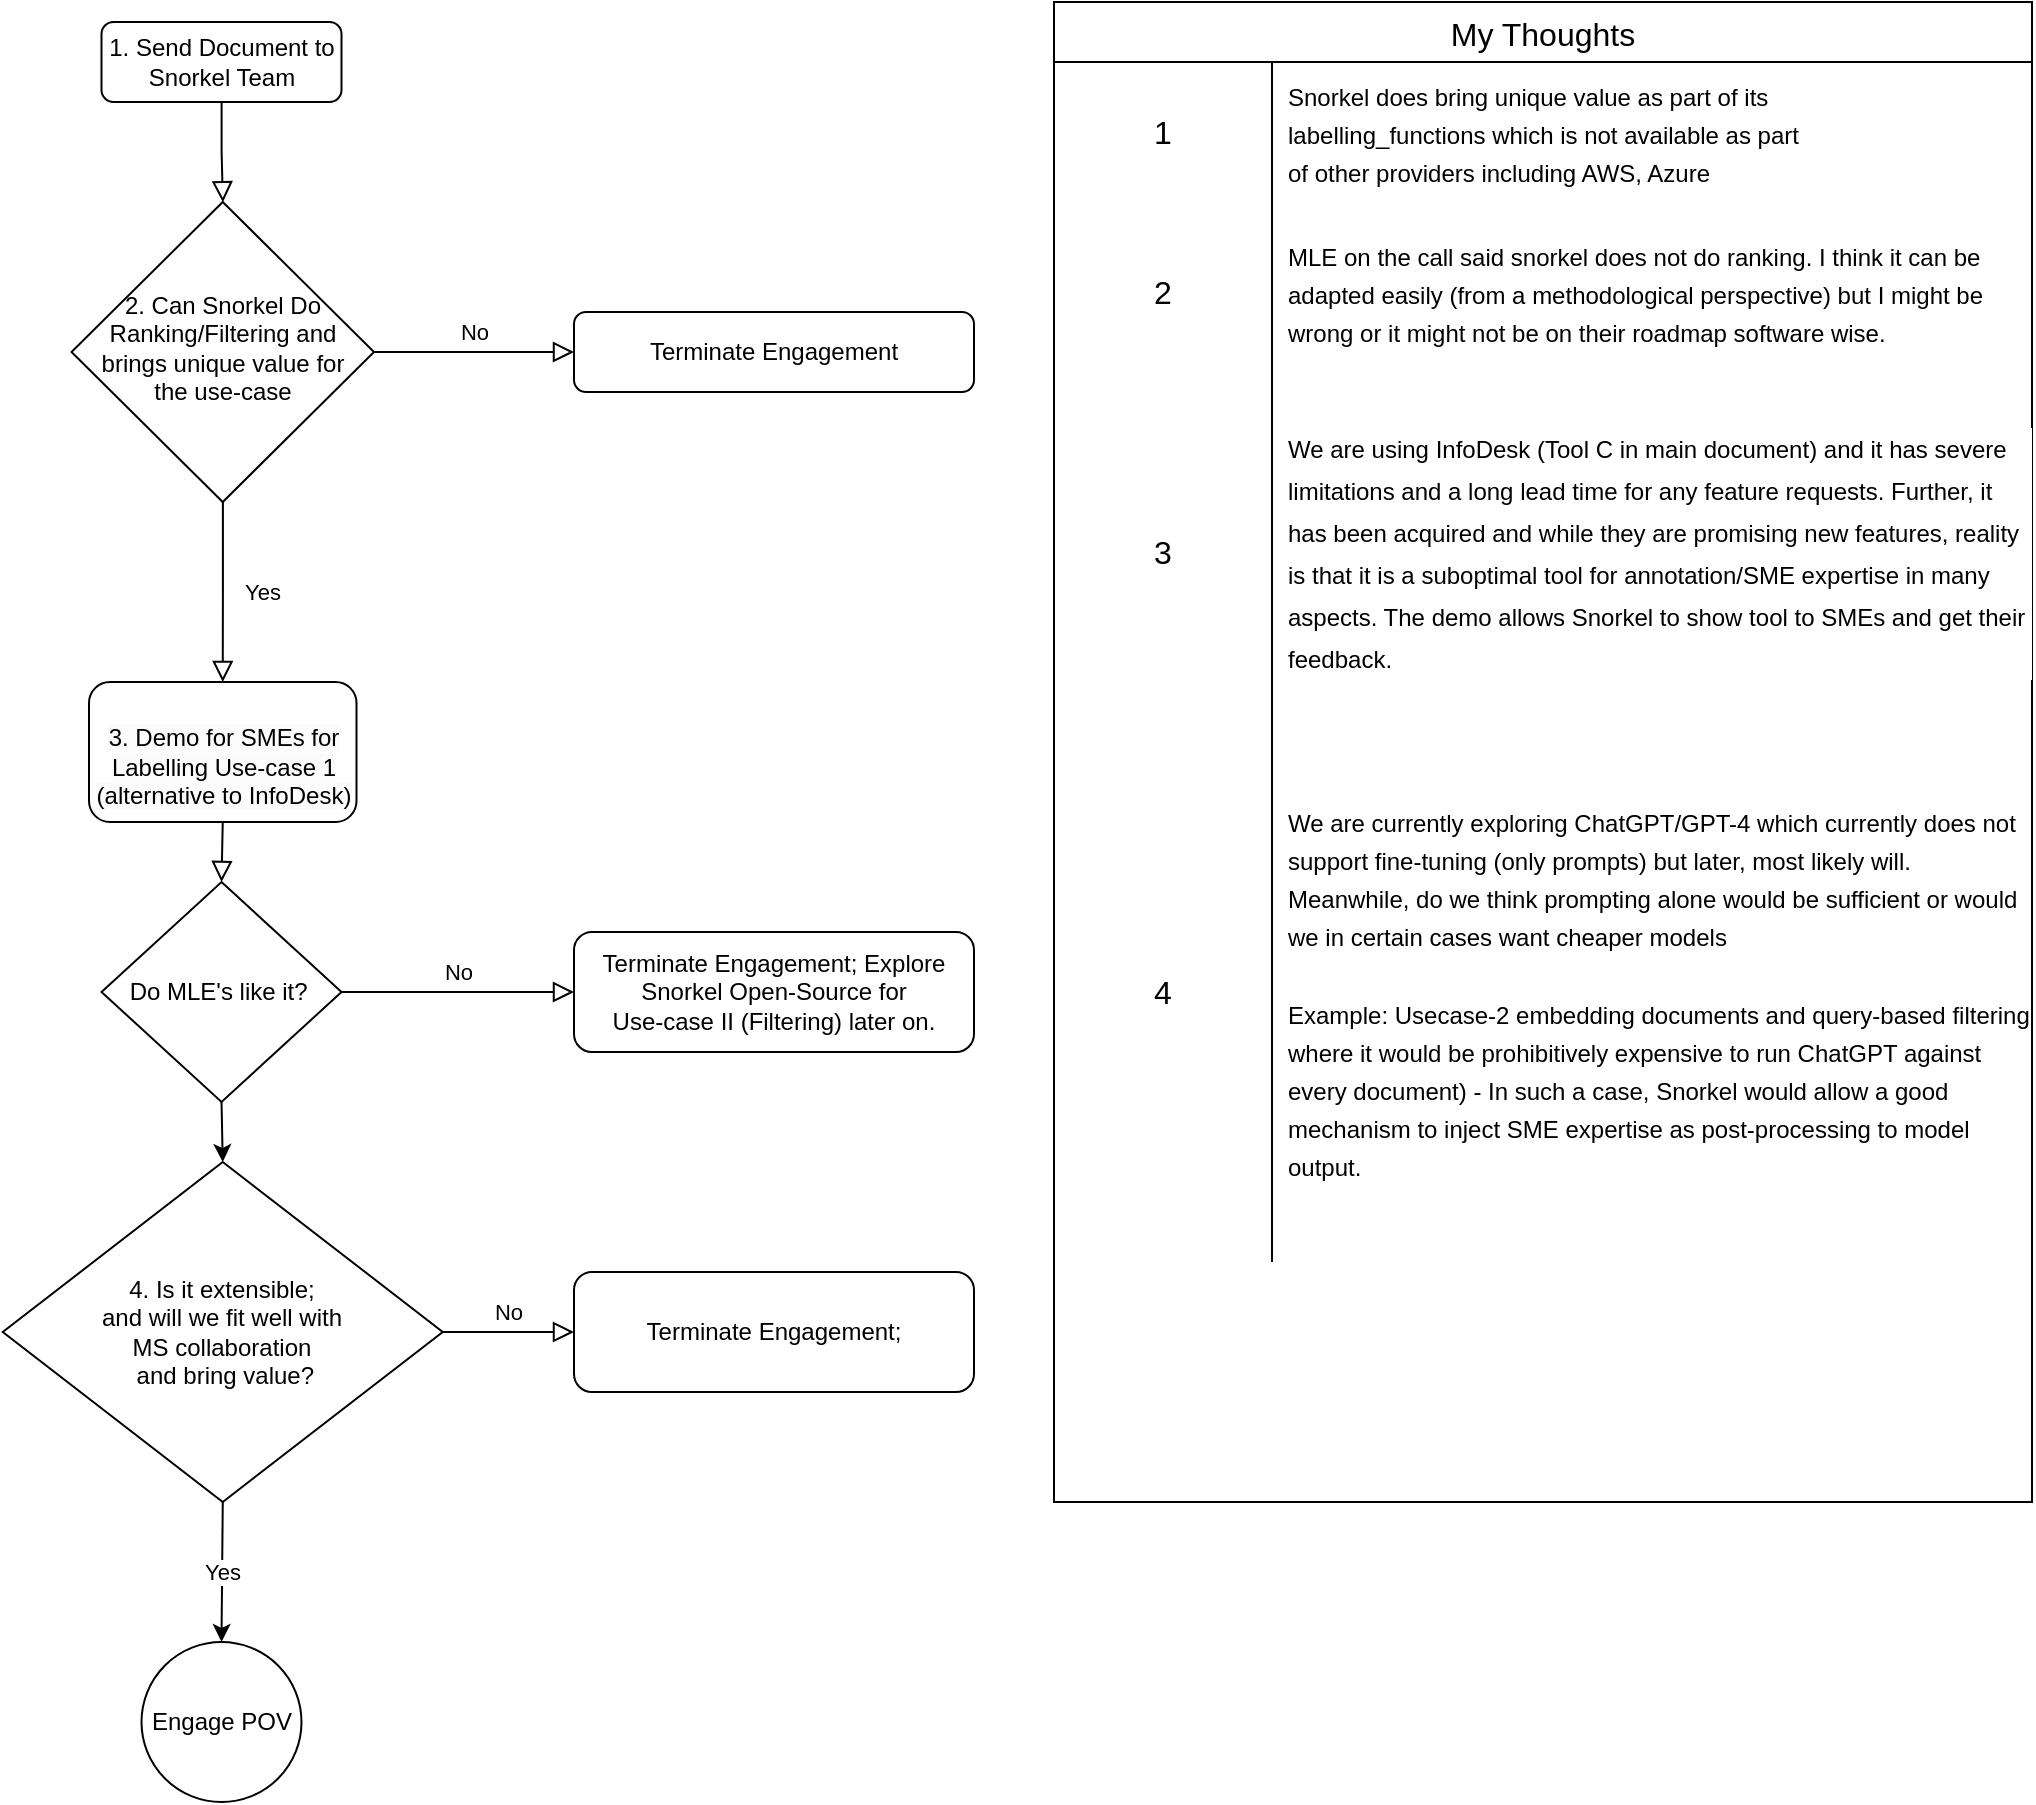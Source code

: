<mxfile version="21.1.2" type="github">
  <diagram id="C5RBs43oDa-KdzZeNtuy" name="Page-1">
    <mxGraphModel dx="1366" dy="861" grid="1" gridSize="10" guides="1" tooltips="1" connect="1" arrows="1" fold="1" page="1" pageScale="1" pageWidth="827" pageHeight="1169" math="0" shadow="0">
      <root>
        <mxCell id="WIyWlLk6GJQsqaUBKTNV-0" />
        <mxCell id="WIyWlLk6GJQsqaUBKTNV-1" parent="WIyWlLk6GJQsqaUBKTNV-0" />
        <mxCell id="WIyWlLk6GJQsqaUBKTNV-2" value="" style="rounded=0;html=1;jettySize=auto;orthogonalLoop=1;fontSize=11;endArrow=block;endFill=0;endSize=8;strokeWidth=1;shadow=0;labelBackgroundColor=none;edgeStyle=orthogonalEdgeStyle;" parent="WIyWlLk6GJQsqaUBKTNV-1" source="WIyWlLk6GJQsqaUBKTNV-3" target="WIyWlLk6GJQsqaUBKTNV-6" edge="1">
          <mxGeometry relative="1" as="geometry" />
        </mxCell>
        <mxCell id="WIyWlLk6GJQsqaUBKTNV-3" value="1. Send Document to Snorkel Team" style="rounded=1;whiteSpace=wrap;html=1;fontSize=12;glass=0;strokeWidth=1;shadow=0;" parent="WIyWlLk6GJQsqaUBKTNV-1" vertex="1">
          <mxGeometry x="163.75" y="40" width="120" height="40" as="geometry" />
        </mxCell>
        <mxCell id="WIyWlLk6GJQsqaUBKTNV-4" value="Yes" style="rounded=0;html=1;jettySize=auto;orthogonalLoop=1;fontSize=11;endArrow=block;endFill=0;endSize=8;strokeWidth=1;shadow=0;labelBackgroundColor=none;edgeStyle=orthogonalEdgeStyle;entryX=0.5;entryY=0;entryDx=0;entryDy=0;" parent="WIyWlLk6GJQsqaUBKTNV-1" source="WIyWlLk6GJQsqaUBKTNV-6" target="TE4yFYnchavfqaKpBqT2-18" edge="1">
          <mxGeometry y="20" relative="1" as="geometry">
            <mxPoint as="offset" />
            <mxPoint x="224" y="340" as="targetPoint" />
          </mxGeometry>
        </mxCell>
        <mxCell id="WIyWlLk6GJQsqaUBKTNV-5" value="No" style="edgeStyle=orthogonalEdgeStyle;rounded=0;html=1;jettySize=auto;orthogonalLoop=1;fontSize=11;endArrow=block;endFill=0;endSize=8;strokeWidth=1;shadow=0;labelBackgroundColor=none;" parent="WIyWlLk6GJQsqaUBKTNV-1" source="WIyWlLk6GJQsqaUBKTNV-6" target="WIyWlLk6GJQsqaUBKTNV-7" edge="1">
          <mxGeometry y="10" relative="1" as="geometry">
            <mxPoint as="offset" />
          </mxGeometry>
        </mxCell>
        <mxCell id="WIyWlLk6GJQsqaUBKTNV-6" value="2. Can Snorkel Do Ranking/Filtering and brings unique value for the use-case" style="rhombus;whiteSpace=wrap;html=1;shadow=0;fontFamily=Helvetica;fontSize=12;align=center;strokeWidth=1;spacing=6;spacingTop=-4;" parent="WIyWlLk6GJQsqaUBKTNV-1" vertex="1">
          <mxGeometry x="148.75" y="130" width="151.25" height="150" as="geometry" />
        </mxCell>
        <mxCell id="WIyWlLk6GJQsqaUBKTNV-7" value="Terminate Engagement" style="rounded=1;whiteSpace=wrap;html=1;fontSize=12;glass=0;strokeWidth=1;shadow=0;" parent="WIyWlLk6GJQsqaUBKTNV-1" vertex="1">
          <mxGeometry x="400" y="185" width="200" height="40" as="geometry" />
        </mxCell>
        <mxCell id="WIyWlLk6GJQsqaUBKTNV-8" value="" style="rounded=0;html=1;jettySize=auto;orthogonalLoop=1;fontSize=11;endArrow=block;endFill=0;endSize=8;strokeWidth=1;shadow=0;labelBackgroundColor=none;edgeStyle=orthogonalEdgeStyle;exitX=0.5;exitY=1;exitDx=0;exitDy=0;entryX=0.5;entryY=0;entryDx=0;entryDy=0;" parent="WIyWlLk6GJQsqaUBKTNV-1" source="TE4yFYnchavfqaKpBqT2-18" target="TE4yFYnchavfqaKpBqT2-20" edge="1">
          <mxGeometry x="0.343" y="20" relative="1" as="geometry">
            <mxPoint as="offset" />
            <mxPoint x="223.8" y="479.953" as="sourcePoint" />
            <mxPoint x="223.755" y="510" as="targetPoint" />
          </mxGeometry>
        </mxCell>
        <mxCell id="WIyWlLk6GJQsqaUBKTNV-12" value="Terminate Engagement; Explore Snorkel Open-Source for &lt;br&gt;Use-case II (Filtering) later on." style="rounded=1;whiteSpace=wrap;html=1;fontSize=12;glass=0;strokeWidth=1;shadow=0;" parent="WIyWlLk6GJQsqaUBKTNV-1" vertex="1">
          <mxGeometry x="400" y="495" width="200" height="60" as="geometry" />
        </mxCell>
        <mxCell id="TE4yFYnchavfqaKpBqT2-6" value="My Thoughts" style="shape=table;startSize=30;container=1;collapsible=0;childLayout=tableLayout;fixedRows=1;rowLines=0;fontStyle=0;strokeColor=default;fontSize=16;" vertex="1" parent="WIyWlLk6GJQsqaUBKTNV-1">
          <mxGeometry x="640" y="30" width="489" height="750" as="geometry" />
        </mxCell>
        <mxCell id="TE4yFYnchavfqaKpBqT2-7" value="" style="shape=tableRow;horizontal=0;startSize=0;swimlaneHead=0;swimlaneBody=0;top=0;left=0;bottom=0;right=0;collapsible=0;dropTarget=0;fillColor=none;points=[[0,0.5],[1,0.5]];portConstraint=eastwest;strokeColor=inherit;fontSize=16;" vertex="1" parent="TE4yFYnchavfqaKpBqT2-6">
          <mxGeometry y="30" width="489" height="70" as="geometry" />
        </mxCell>
        <mxCell id="TE4yFYnchavfqaKpBqT2-8" value="1" style="shape=partialRectangle;html=1;whiteSpace=wrap;connectable=0;fillColor=none;top=0;left=0;bottom=0;right=0;overflow=hidden;pointerEvents=1;strokeColor=inherit;fontSize=16;" vertex="1" parent="TE4yFYnchavfqaKpBqT2-7">
          <mxGeometry width="109" height="70" as="geometry">
            <mxRectangle width="109" height="70" as="alternateBounds" />
          </mxGeometry>
        </mxCell>
        <mxCell id="TE4yFYnchavfqaKpBqT2-9" value="&lt;font style=&quot;font-size: 12px;&quot;&gt;Snorkel does bring unique value as part of its&lt;br&gt;labelling_functions which is not available as part&lt;br style=&quot;border-color: var(--border-color);&quot;&gt;of other providers including AWS, Azure&lt;/font&gt;" style="shape=partialRectangle;html=1;whiteSpace=wrap;connectable=0;fillColor=none;top=0;left=0;bottom=0;right=0;align=left;spacingLeft=6;overflow=hidden;strokeColor=inherit;fontSize=16;" vertex="1" parent="TE4yFYnchavfqaKpBqT2-7">
          <mxGeometry x="109" width="380" height="70" as="geometry">
            <mxRectangle width="380" height="70" as="alternateBounds" />
          </mxGeometry>
        </mxCell>
        <mxCell id="TE4yFYnchavfqaKpBqT2-10" value="" style="shape=tableRow;horizontal=0;startSize=0;swimlaneHead=0;swimlaneBody=0;top=0;left=0;bottom=0;right=0;collapsible=0;dropTarget=0;fillColor=none;points=[[0,0.5],[1,0.5]];portConstraint=eastwest;strokeColor=inherit;fontSize=16;" vertex="1" parent="TE4yFYnchavfqaKpBqT2-6">
          <mxGeometry y="100" width="489" height="90" as="geometry" />
        </mxCell>
        <mxCell id="TE4yFYnchavfqaKpBqT2-11" value="2" style="shape=partialRectangle;html=1;whiteSpace=wrap;connectable=0;fillColor=none;top=0;left=0;bottom=0;right=0;overflow=hidden;strokeColor=inherit;fontSize=16;" vertex="1" parent="TE4yFYnchavfqaKpBqT2-10">
          <mxGeometry width="109" height="90" as="geometry">
            <mxRectangle width="109" height="90" as="alternateBounds" />
          </mxGeometry>
        </mxCell>
        <mxCell id="TE4yFYnchavfqaKpBqT2-12" value="&lt;font style=&quot;font-size: 12px;&quot;&gt;MLE on the call said snorkel does not do ranking. I think it can be adapted easily (from a methodological perspective) but I might be wrong or it might not be on their roadmap software wise.&amp;nbsp;&lt;/font&gt;" style="shape=partialRectangle;html=1;whiteSpace=wrap;connectable=0;fillColor=none;top=0;left=0;bottom=0;right=0;align=left;spacingLeft=6;overflow=hidden;strokeColor=inherit;fontSize=16;" vertex="1" parent="TE4yFYnchavfqaKpBqT2-10">
          <mxGeometry x="109" width="380" height="90" as="geometry">
            <mxRectangle width="380" height="90" as="alternateBounds" />
          </mxGeometry>
        </mxCell>
        <mxCell id="TE4yFYnchavfqaKpBqT2-13" value="" style="shape=tableRow;horizontal=0;startSize=0;swimlaneHead=0;swimlaneBody=0;top=0;left=0;bottom=0;right=0;collapsible=0;dropTarget=0;fillColor=none;points=[[0,0.5],[1,0.5]];portConstraint=eastwest;strokeColor=inherit;fontSize=16;" vertex="1" parent="TE4yFYnchavfqaKpBqT2-6">
          <mxGeometry y="190" width="489" height="170" as="geometry" />
        </mxCell>
        <mxCell id="TE4yFYnchavfqaKpBqT2-14" value="3" style="shape=partialRectangle;html=1;whiteSpace=wrap;connectable=0;fillColor=none;top=0;left=0;bottom=0;right=0;overflow=hidden;strokeColor=inherit;fontSize=16;" vertex="1" parent="TE4yFYnchavfqaKpBqT2-13">
          <mxGeometry width="109" height="170" as="geometry">
            <mxRectangle width="109" height="170" as="alternateBounds" />
          </mxGeometry>
        </mxCell>
        <mxCell id="TE4yFYnchavfqaKpBqT2-15" value="&lt;div style=&quot;background-color: rgb(255, 255, 255); line-height: 19px;&quot;&gt;&lt;font style=&quot;font-size: 12px;&quot;&gt;We are using InfoDesk (Tool C in main document) and it has severe limitations and a long lead time for any feature requests. Further, it has been acquired and while they are promising new features, reality is that it is a suboptimal tool for annotation/SME expertise in many aspects. The demo allows Snorkel to show tool to SMEs and get their feedback.&lt;/font&gt;&lt;/div&gt;" style="shape=partialRectangle;html=1;whiteSpace=wrap;connectable=0;fillColor=none;top=0;left=0;bottom=0;right=0;align=left;spacingLeft=6;overflow=hidden;strokeColor=inherit;fontSize=16;" vertex="1" parent="TE4yFYnchavfqaKpBqT2-13">
          <mxGeometry x="109" width="380" height="170" as="geometry">
            <mxRectangle width="380" height="170" as="alternateBounds" />
          </mxGeometry>
        </mxCell>
        <mxCell id="TE4yFYnchavfqaKpBqT2-21" style="shape=tableRow;horizontal=0;startSize=0;swimlaneHead=0;swimlaneBody=0;top=0;left=0;bottom=0;right=0;collapsible=0;dropTarget=0;fillColor=none;points=[[0,0.5],[1,0.5]];portConstraint=eastwest;strokeColor=inherit;fontSize=16;" vertex="1" parent="TE4yFYnchavfqaKpBqT2-6">
          <mxGeometry y="360" width="489" height="270" as="geometry" />
        </mxCell>
        <mxCell id="TE4yFYnchavfqaKpBqT2-22" value="4" style="shape=partialRectangle;html=1;whiteSpace=wrap;connectable=0;fillColor=none;top=0;left=0;bottom=0;right=0;overflow=hidden;strokeColor=inherit;fontSize=16;" vertex="1" parent="TE4yFYnchavfqaKpBqT2-21">
          <mxGeometry width="109" height="270" as="geometry">
            <mxRectangle width="109" height="270" as="alternateBounds" />
          </mxGeometry>
        </mxCell>
        <mxCell id="TE4yFYnchavfqaKpBqT2-23" value="&lt;font style=&quot;font-size: 12px;&quot;&gt;We are currently exploring ChatGPT/GPT-4 which currently does not support fine-tuning (only prompts) but later, most likely will.&amp;nbsp; Meanwhile, do we think prompting alone would be sufficient or would we in certain cases want cheaper models &lt;br&gt;&lt;br&gt;Example: Usecase-2 embedding documents and query-based filtering where it would be prohibitively expensive to run ChatGPT against every document) - In such a case, Snorkel would allow a good mechanism to inject SME expertise as post-processing to model output.&lt;/font&gt;" style="shape=partialRectangle;html=1;whiteSpace=wrap;connectable=0;fillColor=none;top=0;left=0;bottom=0;right=0;align=left;spacingLeft=6;overflow=hidden;strokeColor=inherit;fontSize=16;" vertex="1" parent="TE4yFYnchavfqaKpBqT2-21">
          <mxGeometry x="109" width="380" height="270" as="geometry">
            <mxRectangle width="380" height="270" as="alternateBounds" />
          </mxGeometry>
        </mxCell>
        <mxCell id="TE4yFYnchavfqaKpBqT2-16" value="No" style="edgeStyle=orthogonalEdgeStyle;rounded=0;html=1;jettySize=auto;orthogonalLoop=1;fontSize=11;endArrow=block;endFill=0;endSize=8;strokeWidth=1;shadow=0;labelBackgroundColor=none;exitX=1;exitY=0.5;exitDx=0;exitDy=0;entryX=0;entryY=0.5;entryDx=0;entryDy=0;" edge="1" parent="WIyWlLk6GJQsqaUBKTNV-1" source="TE4yFYnchavfqaKpBqT2-20" target="WIyWlLk6GJQsqaUBKTNV-12">
          <mxGeometry y="10" relative="1" as="geometry">
            <mxPoint as="offset" />
            <mxPoint x="297.5" y="410" as="sourcePoint" />
            <mxPoint x="360" y="340" as="targetPoint" />
          </mxGeometry>
        </mxCell>
        <mxCell id="TE4yFYnchavfqaKpBqT2-18" value="&lt;br&gt;&lt;span style=&quot;color: rgb(0, 0, 0); font-family: Helvetica; font-size: 12px; font-style: normal; font-variant-ligatures: normal; font-variant-caps: normal; font-weight: 400; letter-spacing: normal; orphans: 2; text-align: center; text-indent: 0px; text-transform: none; widows: 2; word-spacing: 0px; -webkit-text-stroke-width: 0px; background-color: rgb(251, 251, 251); text-decoration-thickness: initial; text-decoration-style: initial; text-decoration-color: initial; float: none; display: inline !important;&quot;&gt;3. Demo for SMEs for Labelling Use-case 1 (alternative to InfoDesk)&lt;/span&gt;" style="rounded=1;whiteSpace=wrap;html=1;" vertex="1" parent="WIyWlLk6GJQsqaUBKTNV-1">
          <mxGeometry x="157.5" y="370" width="133.75" height="70" as="geometry" />
        </mxCell>
        <mxCell id="TE4yFYnchavfqaKpBqT2-20" value="Do MLE&#39;s like it?&amp;nbsp;" style="rhombus;whiteSpace=wrap;html=1;" vertex="1" parent="WIyWlLk6GJQsqaUBKTNV-1">
          <mxGeometry x="163.76" y="470" width="120" height="110" as="geometry" />
        </mxCell>
        <mxCell id="TE4yFYnchavfqaKpBqT2-24" value="" style="endArrow=classic;html=1;rounded=0;exitX=0.5;exitY=1;exitDx=0;exitDy=0;entryX=0.5;entryY=0;entryDx=0;entryDy=0;" edge="1" parent="WIyWlLk6GJQsqaUBKTNV-1" source="TE4yFYnchavfqaKpBqT2-20" target="TE4yFYnchavfqaKpBqT2-25">
          <mxGeometry width="50" height="50" relative="1" as="geometry">
            <mxPoint x="700" y="720" as="sourcePoint" />
            <mxPoint x="224" y="680" as="targetPoint" />
          </mxGeometry>
        </mxCell>
        <mxCell id="TE4yFYnchavfqaKpBqT2-25" value="4. Is it extensible; &lt;br&gt;and will we fit well with &lt;br&gt;MS collaboration&lt;br&gt;&amp;nbsp;and bring value?" style="rhombus;whiteSpace=wrap;html=1;" vertex="1" parent="WIyWlLk6GJQsqaUBKTNV-1">
          <mxGeometry x="114.38" y="610" width="220" height="170" as="geometry" />
        </mxCell>
        <mxCell id="TE4yFYnchavfqaKpBqT2-26" value="Engage POV" style="ellipse;whiteSpace=wrap;html=1;aspect=fixed;" vertex="1" parent="WIyWlLk6GJQsqaUBKTNV-1">
          <mxGeometry x="183.75" y="850" width="80" height="80" as="geometry" />
        </mxCell>
        <mxCell id="TE4yFYnchavfqaKpBqT2-27" value="Yes" style="endArrow=classic;html=1;rounded=0;exitX=0.5;exitY=1;exitDx=0;exitDy=0;entryX=0.5;entryY=0;entryDx=0;entryDy=0;" edge="1" parent="WIyWlLk6GJQsqaUBKTNV-1" source="TE4yFYnchavfqaKpBqT2-25" target="TE4yFYnchavfqaKpBqT2-26">
          <mxGeometry width="50" height="50" relative="1" as="geometry">
            <mxPoint x="670" y="710" as="sourcePoint" />
            <mxPoint x="720" y="660" as="targetPoint" />
          </mxGeometry>
        </mxCell>
        <mxCell id="TE4yFYnchavfqaKpBqT2-28" value="Terminate Engagement;" style="rounded=1;whiteSpace=wrap;html=1;fontSize=12;glass=0;strokeWidth=1;shadow=0;" vertex="1" parent="WIyWlLk6GJQsqaUBKTNV-1">
          <mxGeometry x="400" y="665" width="200" height="60" as="geometry" />
        </mxCell>
        <mxCell id="TE4yFYnchavfqaKpBqT2-29" value="No" style="edgeStyle=orthogonalEdgeStyle;rounded=0;html=1;jettySize=auto;orthogonalLoop=1;fontSize=11;endArrow=block;endFill=0;endSize=8;strokeWidth=1;shadow=0;labelBackgroundColor=none;exitX=1;exitY=0.5;exitDx=0;exitDy=0;entryX=0;entryY=0.5;entryDx=0;entryDy=0;" edge="1" parent="WIyWlLk6GJQsqaUBKTNV-1" source="TE4yFYnchavfqaKpBqT2-25" target="TE4yFYnchavfqaKpBqT2-28">
          <mxGeometry y="10" relative="1" as="geometry">
            <mxPoint as="offset" />
            <mxPoint x="294" y="535" as="sourcePoint" />
            <mxPoint x="410" y="535" as="targetPoint" />
          </mxGeometry>
        </mxCell>
      </root>
    </mxGraphModel>
  </diagram>
</mxfile>

